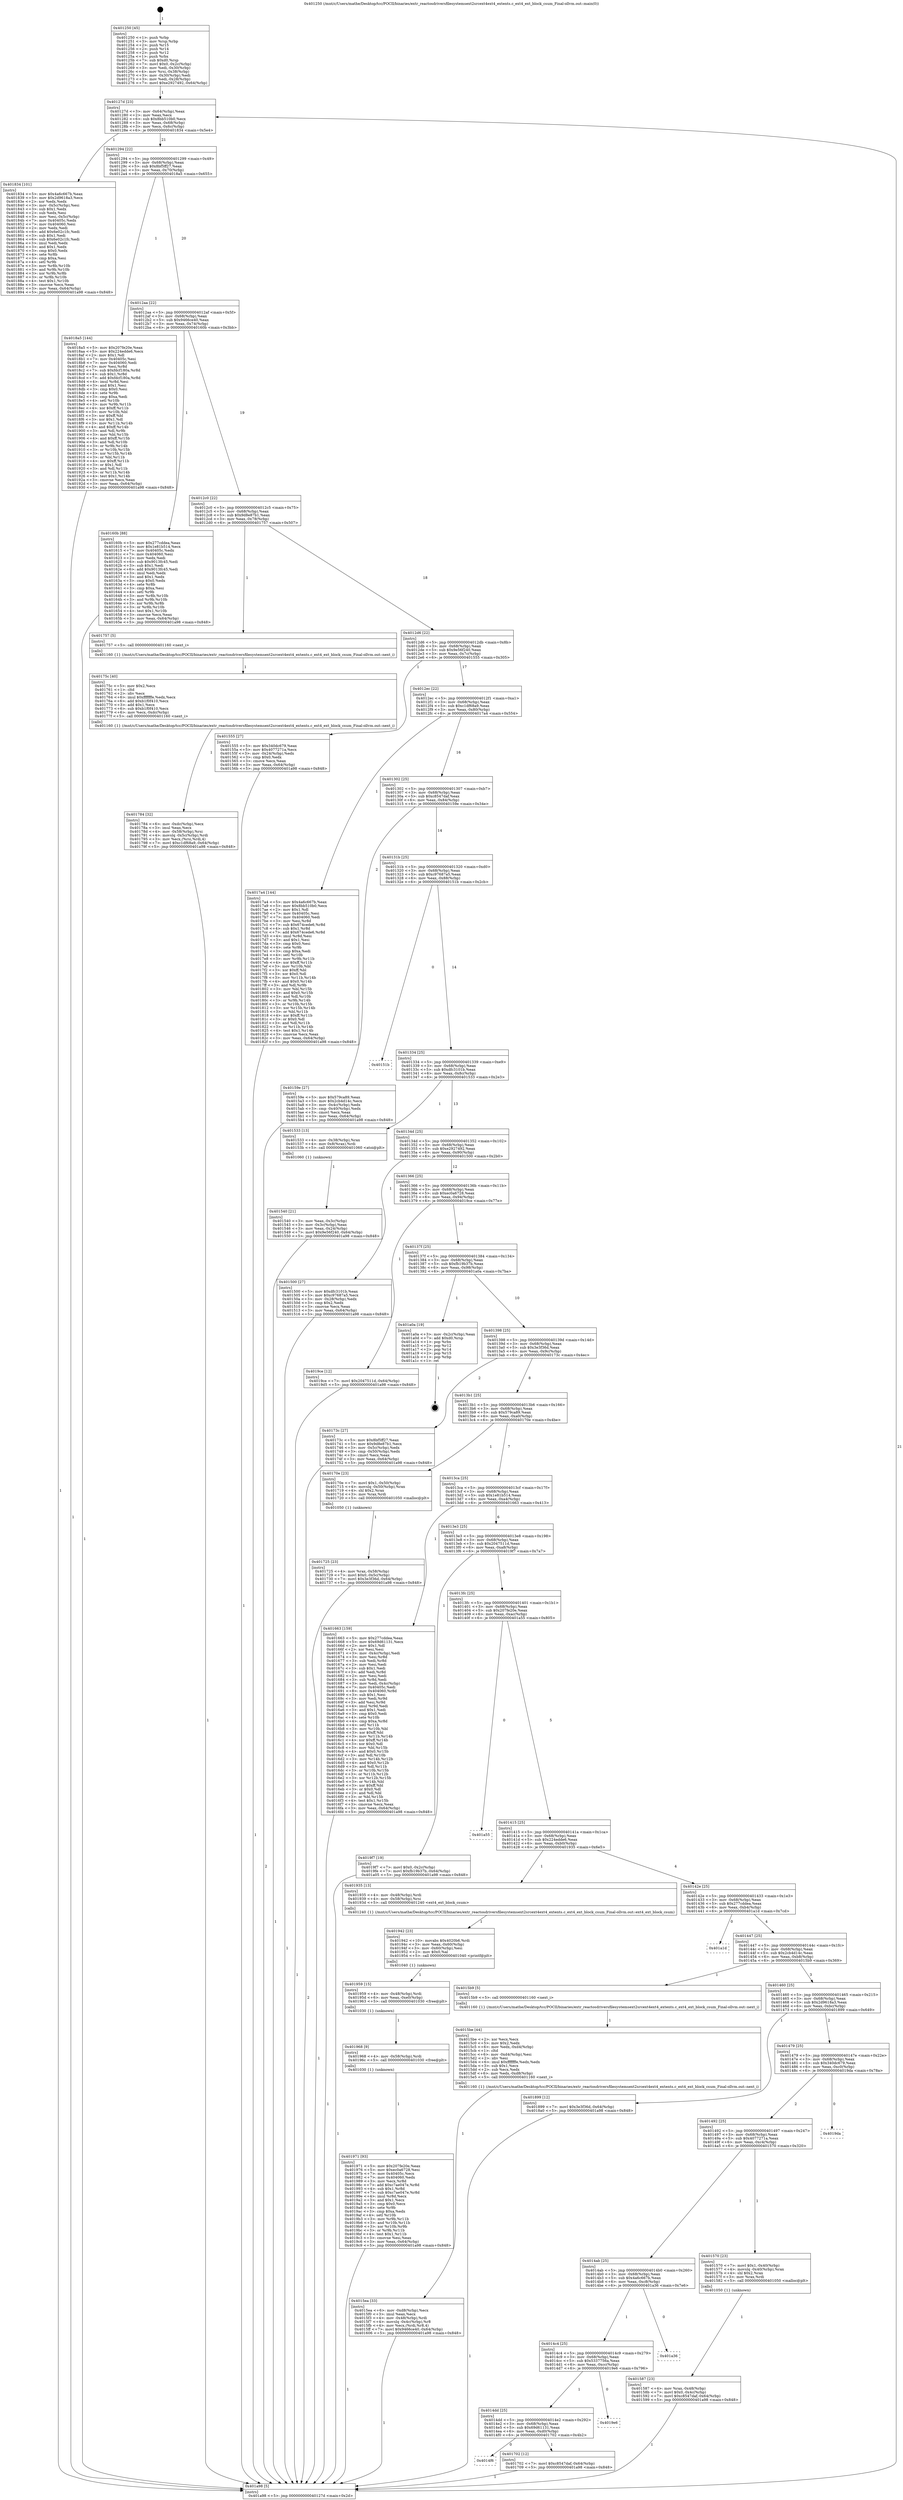 digraph "0x401250" {
  label = "0x401250 (/mnt/c/Users/mathe/Desktop/tcc/POCII/binaries/extr_reactosdriversfilesystemsext2srcext4ext4_extents.c_ext4_ext_block_csum_Final-ollvm.out::main(0))"
  labelloc = "t"
  node[shape=record]

  Entry [label="",width=0.3,height=0.3,shape=circle,fillcolor=black,style=filled]
  "0x40127d" [label="{
     0x40127d [23]\l
     | [instrs]\l
     &nbsp;&nbsp;0x40127d \<+3\>: mov -0x64(%rbp),%eax\l
     &nbsp;&nbsp;0x401280 \<+2\>: mov %eax,%ecx\l
     &nbsp;&nbsp;0x401282 \<+6\>: sub $0x8bb510b0,%ecx\l
     &nbsp;&nbsp;0x401288 \<+3\>: mov %eax,-0x68(%rbp)\l
     &nbsp;&nbsp;0x40128b \<+3\>: mov %ecx,-0x6c(%rbp)\l
     &nbsp;&nbsp;0x40128e \<+6\>: je 0000000000401834 \<main+0x5e4\>\l
  }"]
  "0x401834" [label="{
     0x401834 [101]\l
     | [instrs]\l
     &nbsp;&nbsp;0x401834 \<+5\>: mov $0x4a6c667b,%eax\l
     &nbsp;&nbsp;0x401839 \<+5\>: mov $0x2d9618a3,%ecx\l
     &nbsp;&nbsp;0x40183e \<+2\>: xor %edx,%edx\l
     &nbsp;&nbsp;0x401840 \<+3\>: mov -0x5c(%rbp),%esi\l
     &nbsp;&nbsp;0x401843 \<+3\>: sub $0x1,%edx\l
     &nbsp;&nbsp;0x401846 \<+2\>: sub %edx,%esi\l
     &nbsp;&nbsp;0x401848 \<+3\>: mov %esi,-0x5c(%rbp)\l
     &nbsp;&nbsp;0x40184b \<+7\>: mov 0x40405c,%edx\l
     &nbsp;&nbsp;0x401852 \<+7\>: mov 0x404060,%esi\l
     &nbsp;&nbsp;0x401859 \<+2\>: mov %edx,%edi\l
     &nbsp;&nbsp;0x40185b \<+6\>: add $0x6e02c1fc,%edi\l
     &nbsp;&nbsp;0x401861 \<+3\>: sub $0x1,%edi\l
     &nbsp;&nbsp;0x401864 \<+6\>: sub $0x6e02c1fc,%edi\l
     &nbsp;&nbsp;0x40186a \<+3\>: imul %edi,%edx\l
     &nbsp;&nbsp;0x40186d \<+3\>: and $0x1,%edx\l
     &nbsp;&nbsp;0x401870 \<+3\>: cmp $0x0,%edx\l
     &nbsp;&nbsp;0x401873 \<+4\>: sete %r8b\l
     &nbsp;&nbsp;0x401877 \<+3\>: cmp $0xa,%esi\l
     &nbsp;&nbsp;0x40187a \<+4\>: setl %r9b\l
     &nbsp;&nbsp;0x40187e \<+3\>: mov %r8b,%r10b\l
     &nbsp;&nbsp;0x401881 \<+3\>: and %r9b,%r10b\l
     &nbsp;&nbsp;0x401884 \<+3\>: xor %r9b,%r8b\l
     &nbsp;&nbsp;0x401887 \<+3\>: or %r8b,%r10b\l
     &nbsp;&nbsp;0x40188a \<+4\>: test $0x1,%r10b\l
     &nbsp;&nbsp;0x40188e \<+3\>: cmovne %ecx,%eax\l
     &nbsp;&nbsp;0x401891 \<+3\>: mov %eax,-0x64(%rbp)\l
     &nbsp;&nbsp;0x401894 \<+5\>: jmp 0000000000401a98 \<main+0x848\>\l
  }"]
  "0x401294" [label="{
     0x401294 [22]\l
     | [instrs]\l
     &nbsp;&nbsp;0x401294 \<+5\>: jmp 0000000000401299 \<main+0x49\>\l
     &nbsp;&nbsp;0x401299 \<+3\>: mov -0x68(%rbp),%eax\l
     &nbsp;&nbsp;0x40129c \<+5\>: sub $0x8bf5ff27,%eax\l
     &nbsp;&nbsp;0x4012a1 \<+3\>: mov %eax,-0x70(%rbp)\l
     &nbsp;&nbsp;0x4012a4 \<+6\>: je 00000000004018a5 \<main+0x655\>\l
  }"]
  Exit [label="",width=0.3,height=0.3,shape=circle,fillcolor=black,style=filled,peripheries=2]
  "0x4018a5" [label="{
     0x4018a5 [144]\l
     | [instrs]\l
     &nbsp;&nbsp;0x4018a5 \<+5\>: mov $0x207fe20e,%eax\l
     &nbsp;&nbsp;0x4018aa \<+5\>: mov $0x224edde6,%ecx\l
     &nbsp;&nbsp;0x4018af \<+2\>: mov $0x1,%dl\l
     &nbsp;&nbsp;0x4018b1 \<+7\>: mov 0x40405c,%esi\l
     &nbsp;&nbsp;0x4018b8 \<+7\>: mov 0x404060,%edi\l
     &nbsp;&nbsp;0x4018bf \<+3\>: mov %esi,%r8d\l
     &nbsp;&nbsp;0x4018c2 \<+7\>: sub $0xfdcf180a,%r8d\l
     &nbsp;&nbsp;0x4018c9 \<+4\>: sub $0x1,%r8d\l
     &nbsp;&nbsp;0x4018cd \<+7\>: add $0xfdcf180a,%r8d\l
     &nbsp;&nbsp;0x4018d4 \<+4\>: imul %r8d,%esi\l
     &nbsp;&nbsp;0x4018d8 \<+3\>: and $0x1,%esi\l
     &nbsp;&nbsp;0x4018db \<+3\>: cmp $0x0,%esi\l
     &nbsp;&nbsp;0x4018de \<+4\>: sete %r9b\l
     &nbsp;&nbsp;0x4018e2 \<+3\>: cmp $0xa,%edi\l
     &nbsp;&nbsp;0x4018e5 \<+4\>: setl %r10b\l
     &nbsp;&nbsp;0x4018e9 \<+3\>: mov %r9b,%r11b\l
     &nbsp;&nbsp;0x4018ec \<+4\>: xor $0xff,%r11b\l
     &nbsp;&nbsp;0x4018f0 \<+3\>: mov %r10b,%bl\l
     &nbsp;&nbsp;0x4018f3 \<+3\>: xor $0xff,%bl\l
     &nbsp;&nbsp;0x4018f6 \<+3\>: xor $0x1,%dl\l
     &nbsp;&nbsp;0x4018f9 \<+3\>: mov %r11b,%r14b\l
     &nbsp;&nbsp;0x4018fc \<+4\>: and $0xff,%r14b\l
     &nbsp;&nbsp;0x401900 \<+3\>: and %dl,%r9b\l
     &nbsp;&nbsp;0x401903 \<+3\>: mov %bl,%r15b\l
     &nbsp;&nbsp;0x401906 \<+4\>: and $0xff,%r15b\l
     &nbsp;&nbsp;0x40190a \<+3\>: and %dl,%r10b\l
     &nbsp;&nbsp;0x40190d \<+3\>: or %r9b,%r14b\l
     &nbsp;&nbsp;0x401910 \<+3\>: or %r10b,%r15b\l
     &nbsp;&nbsp;0x401913 \<+3\>: xor %r15b,%r14b\l
     &nbsp;&nbsp;0x401916 \<+3\>: or %bl,%r11b\l
     &nbsp;&nbsp;0x401919 \<+4\>: xor $0xff,%r11b\l
     &nbsp;&nbsp;0x40191d \<+3\>: or $0x1,%dl\l
     &nbsp;&nbsp;0x401920 \<+3\>: and %dl,%r11b\l
     &nbsp;&nbsp;0x401923 \<+3\>: or %r11b,%r14b\l
     &nbsp;&nbsp;0x401926 \<+4\>: test $0x1,%r14b\l
     &nbsp;&nbsp;0x40192a \<+3\>: cmovne %ecx,%eax\l
     &nbsp;&nbsp;0x40192d \<+3\>: mov %eax,-0x64(%rbp)\l
     &nbsp;&nbsp;0x401930 \<+5\>: jmp 0000000000401a98 \<main+0x848\>\l
  }"]
  "0x4012aa" [label="{
     0x4012aa [22]\l
     | [instrs]\l
     &nbsp;&nbsp;0x4012aa \<+5\>: jmp 00000000004012af \<main+0x5f\>\l
     &nbsp;&nbsp;0x4012af \<+3\>: mov -0x68(%rbp),%eax\l
     &nbsp;&nbsp;0x4012b2 \<+5\>: sub $0x9466ce40,%eax\l
     &nbsp;&nbsp;0x4012b7 \<+3\>: mov %eax,-0x74(%rbp)\l
     &nbsp;&nbsp;0x4012ba \<+6\>: je 000000000040160b \<main+0x3bb\>\l
  }"]
  "0x401971" [label="{
     0x401971 [93]\l
     | [instrs]\l
     &nbsp;&nbsp;0x401971 \<+5\>: mov $0x207fe20e,%eax\l
     &nbsp;&nbsp;0x401976 \<+5\>: mov $0xec0a6728,%esi\l
     &nbsp;&nbsp;0x40197b \<+7\>: mov 0x40405c,%ecx\l
     &nbsp;&nbsp;0x401982 \<+7\>: mov 0x404060,%edx\l
     &nbsp;&nbsp;0x401989 \<+3\>: mov %ecx,%r8d\l
     &nbsp;&nbsp;0x40198c \<+7\>: add $0xc7ae047e,%r8d\l
     &nbsp;&nbsp;0x401993 \<+4\>: sub $0x1,%r8d\l
     &nbsp;&nbsp;0x401997 \<+7\>: sub $0xc7ae047e,%r8d\l
     &nbsp;&nbsp;0x40199e \<+4\>: imul %r8d,%ecx\l
     &nbsp;&nbsp;0x4019a2 \<+3\>: and $0x1,%ecx\l
     &nbsp;&nbsp;0x4019a5 \<+3\>: cmp $0x0,%ecx\l
     &nbsp;&nbsp;0x4019a8 \<+4\>: sete %r9b\l
     &nbsp;&nbsp;0x4019ac \<+3\>: cmp $0xa,%edx\l
     &nbsp;&nbsp;0x4019af \<+4\>: setl %r10b\l
     &nbsp;&nbsp;0x4019b3 \<+3\>: mov %r9b,%r11b\l
     &nbsp;&nbsp;0x4019b6 \<+3\>: and %r10b,%r11b\l
     &nbsp;&nbsp;0x4019b9 \<+3\>: xor %r10b,%r9b\l
     &nbsp;&nbsp;0x4019bc \<+3\>: or %r9b,%r11b\l
     &nbsp;&nbsp;0x4019bf \<+4\>: test $0x1,%r11b\l
     &nbsp;&nbsp;0x4019c3 \<+3\>: cmovne %esi,%eax\l
     &nbsp;&nbsp;0x4019c6 \<+3\>: mov %eax,-0x64(%rbp)\l
     &nbsp;&nbsp;0x4019c9 \<+5\>: jmp 0000000000401a98 \<main+0x848\>\l
  }"]
  "0x40160b" [label="{
     0x40160b [88]\l
     | [instrs]\l
     &nbsp;&nbsp;0x40160b \<+5\>: mov $0x277cddea,%eax\l
     &nbsp;&nbsp;0x401610 \<+5\>: mov $0x1e81b514,%ecx\l
     &nbsp;&nbsp;0x401615 \<+7\>: mov 0x40405c,%edx\l
     &nbsp;&nbsp;0x40161c \<+7\>: mov 0x404060,%esi\l
     &nbsp;&nbsp;0x401623 \<+2\>: mov %edx,%edi\l
     &nbsp;&nbsp;0x401625 \<+6\>: sub $0x9013fc45,%edi\l
     &nbsp;&nbsp;0x40162b \<+3\>: sub $0x1,%edi\l
     &nbsp;&nbsp;0x40162e \<+6\>: add $0x9013fc45,%edi\l
     &nbsp;&nbsp;0x401634 \<+3\>: imul %edi,%edx\l
     &nbsp;&nbsp;0x401637 \<+3\>: and $0x1,%edx\l
     &nbsp;&nbsp;0x40163a \<+3\>: cmp $0x0,%edx\l
     &nbsp;&nbsp;0x40163d \<+4\>: sete %r8b\l
     &nbsp;&nbsp;0x401641 \<+3\>: cmp $0xa,%esi\l
     &nbsp;&nbsp;0x401644 \<+4\>: setl %r9b\l
     &nbsp;&nbsp;0x401648 \<+3\>: mov %r8b,%r10b\l
     &nbsp;&nbsp;0x40164b \<+3\>: and %r9b,%r10b\l
     &nbsp;&nbsp;0x40164e \<+3\>: xor %r9b,%r8b\l
     &nbsp;&nbsp;0x401651 \<+3\>: or %r8b,%r10b\l
     &nbsp;&nbsp;0x401654 \<+4\>: test $0x1,%r10b\l
     &nbsp;&nbsp;0x401658 \<+3\>: cmovne %ecx,%eax\l
     &nbsp;&nbsp;0x40165b \<+3\>: mov %eax,-0x64(%rbp)\l
     &nbsp;&nbsp;0x40165e \<+5\>: jmp 0000000000401a98 \<main+0x848\>\l
  }"]
  "0x4012c0" [label="{
     0x4012c0 [22]\l
     | [instrs]\l
     &nbsp;&nbsp;0x4012c0 \<+5\>: jmp 00000000004012c5 \<main+0x75\>\l
     &nbsp;&nbsp;0x4012c5 \<+3\>: mov -0x68(%rbp),%eax\l
     &nbsp;&nbsp;0x4012c8 \<+5\>: sub $0x9d8e87b1,%eax\l
     &nbsp;&nbsp;0x4012cd \<+3\>: mov %eax,-0x78(%rbp)\l
     &nbsp;&nbsp;0x4012d0 \<+6\>: je 0000000000401757 \<main+0x507\>\l
  }"]
  "0x401968" [label="{
     0x401968 [9]\l
     | [instrs]\l
     &nbsp;&nbsp;0x401968 \<+4\>: mov -0x58(%rbp),%rdi\l
     &nbsp;&nbsp;0x40196c \<+5\>: call 0000000000401030 \<free@plt\>\l
     | [calls]\l
     &nbsp;&nbsp;0x401030 \{1\} (unknown)\l
  }"]
  "0x401757" [label="{
     0x401757 [5]\l
     | [instrs]\l
     &nbsp;&nbsp;0x401757 \<+5\>: call 0000000000401160 \<next_i\>\l
     | [calls]\l
     &nbsp;&nbsp;0x401160 \{1\} (/mnt/c/Users/mathe/Desktop/tcc/POCII/binaries/extr_reactosdriversfilesystemsext2srcext4ext4_extents.c_ext4_ext_block_csum_Final-ollvm.out::next_i)\l
  }"]
  "0x4012d6" [label="{
     0x4012d6 [22]\l
     | [instrs]\l
     &nbsp;&nbsp;0x4012d6 \<+5\>: jmp 00000000004012db \<main+0x8b\>\l
     &nbsp;&nbsp;0x4012db \<+3\>: mov -0x68(%rbp),%eax\l
     &nbsp;&nbsp;0x4012de \<+5\>: sub $0x9e56f240,%eax\l
     &nbsp;&nbsp;0x4012e3 \<+3\>: mov %eax,-0x7c(%rbp)\l
     &nbsp;&nbsp;0x4012e6 \<+6\>: je 0000000000401555 \<main+0x305\>\l
  }"]
  "0x401959" [label="{
     0x401959 [15]\l
     | [instrs]\l
     &nbsp;&nbsp;0x401959 \<+4\>: mov -0x48(%rbp),%rdi\l
     &nbsp;&nbsp;0x40195d \<+6\>: mov %eax,-0xe0(%rbp)\l
     &nbsp;&nbsp;0x401963 \<+5\>: call 0000000000401030 \<free@plt\>\l
     | [calls]\l
     &nbsp;&nbsp;0x401030 \{1\} (unknown)\l
  }"]
  "0x401555" [label="{
     0x401555 [27]\l
     | [instrs]\l
     &nbsp;&nbsp;0x401555 \<+5\>: mov $0x340dc679,%eax\l
     &nbsp;&nbsp;0x40155a \<+5\>: mov $0x4077271a,%ecx\l
     &nbsp;&nbsp;0x40155f \<+3\>: mov -0x24(%rbp),%edx\l
     &nbsp;&nbsp;0x401562 \<+3\>: cmp $0x0,%edx\l
     &nbsp;&nbsp;0x401565 \<+3\>: cmove %ecx,%eax\l
     &nbsp;&nbsp;0x401568 \<+3\>: mov %eax,-0x64(%rbp)\l
     &nbsp;&nbsp;0x40156b \<+5\>: jmp 0000000000401a98 \<main+0x848\>\l
  }"]
  "0x4012ec" [label="{
     0x4012ec [22]\l
     | [instrs]\l
     &nbsp;&nbsp;0x4012ec \<+5\>: jmp 00000000004012f1 \<main+0xa1\>\l
     &nbsp;&nbsp;0x4012f1 \<+3\>: mov -0x68(%rbp),%eax\l
     &nbsp;&nbsp;0x4012f4 \<+5\>: sub $0xc1df68a9,%eax\l
     &nbsp;&nbsp;0x4012f9 \<+3\>: mov %eax,-0x80(%rbp)\l
     &nbsp;&nbsp;0x4012fc \<+6\>: je 00000000004017a4 \<main+0x554\>\l
  }"]
  "0x401942" [label="{
     0x401942 [23]\l
     | [instrs]\l
     &nbsp;&nbsp;0x401942 \<+10\>: movabs $0x4020b6,%rdi\l
     &nbsp;&nbsp;0x40194c \<+3\>: mov %eax,-0x60(%rbp)\l
     &nbsp;&nbsp;0x40194f \<+3\>: mov -0x60(%rbp),%esi\l
     &nbsp;&nbsp;0x401952 \<+2\>: mov $0x0,%al\l
     &nbsp;&nbsp;0x401954 \<+5\>: call 0000000000401040 \<printf@plt\>\l
     | [calls]\l
     &nbsp;&nbsp;0x401040 \{1\} (unknown)\l
  }"]
  "0x4017a4" [label="{
     0x4017a4 [144]\l
     | [instrs]\l
     &nbsp;&nbsp;0x4017a4 \<+5\>: mov $0x4a6c667b,%eax\l
     &nbsp;&nbsp;0x4017a9 \<+5\>: mov $0x8bb510b0,%ecx\l
     &nbsp;&nbsp;0x4017ae \<+2\>: mov $0x1,%dl\l
     &nbsp;&nbsp;0x4017b0 \<+7\>: mov 0x40405c,%esi\l
     &nbsp;&nbsp;0x4017b7 \<+7\>: mov 0x404060,%edi\l
     &nbsp;&nbsp;0x4017be \<+3\>: mov %esi,%r8d\l
     &nbsp;&nbsp;0x4017c1 \<+7\>: sub $0x674cede6,%r8d\l
     &nbsp;&nbsp;0x4017c8 \<+4\>: sub $0x1,%r8d\l
     &nbsp;&nbsp;0x4017cc \<+7\>: add $0x674cede6,%r8d\l
     &nbsp;&nbsp;0x4017d3 \<+4\>: imul %r8d,%esi\l
     &nbsp;&nbsp;0x4017d7 \<+3\>: and $0x1,%esi\l
     &nbsp;&nbsp;0x4017da \<+3\>: cmp $0x0,%esi\l
     &nbsp;&nbsp;0x4017dd \<+4\>: sete %r9b\l
     &nbsp;&nbsp;0x4017e1 \<+3\>: cmp $0xa,%edi\l
     &nbsp;&nbsp;0x4017e4 \<+4\>: setl %r10b\l
     &nbsp;&nbsp;0x4017e8 \<+3\>: mov %r9b,%r11b\l
     &nbsp;&nbsp;0x4017eb \<+4\>: xor $0xff,%r11b\l
     &nbsp;&nbsp;0x4017ef \<+3\>: mov %r10b,%bl\l
     &nbsp;&nbsp;0x4017f2 \<+3\>: xor $0xff,%bl\l
     &nbsp;&nbsp;0x4017f5 \<+3\>: xor $0x0,%dl\l
     &nbsp;&nbsp;0x4017f8 \<+3\>: mov %r11b,%r14b\l
     &nbsp;&nbsp;0x4017fb \<+4\>: and $0x0,%r14b\l
     &nbsp;&nbsp;0x4017ff \<+3\>: and %dl,%r9b\l
     &nbsp;&nbsp;0x401802 \<+3\>: mov %bl,%r15b\l
     &nbsp;&nbsp;0x401805 \<+4\>: and $0x0,%r15b\l
     &nbsp;&nbsp;0x401809 \<+3\>: and %dl,%r10b\l
     &nbsp;&nbsp;0x40180c \<+3\>: or %r9b,%r14b\l
     &nbsp;&nbsp;0x40180f \<+3\>: or %r10b,%r15b\l
     &nbsp;&nbsp;0x401812 \<+3\>: xor %r15b,%r14b\l
     &nbsp;&nbsp;0x401815 \<+3\>: or %bl,%r11b\l
     &nbsp;&nbsp;0x401818 \<+4\>: xor $0xff,%r11b\l
     &nbsp;&nbsp;0x40181c \<+3\>: or $0x0,%dl\l
     &nbsp;&nbsp;0x40181f \<+3\>: and %dl,%r11b\l
     &nbsp;&nbsp;0x401822 \<+3\>: or %r11b,%r14b\l
     &nbsp;&nbsp;0x401825 \<+4\>: test $0x1,%r14b\l
     &nbsp;&nbsp;0x401829 \<+3\>: cmovne %ecx,%eax\l
     &nbsp;&nbsp;0x40182c \<+3\>: mov %eax,-0x64(%rbp)\l
     &nbsp;&nbsp;0x40182f \<+5\>: jmp 0000000000401a98 \<main+0x848\>\l
  }"]
  "0x401302" [label="{
     0x401302 [25]\l
     | [instrs]\l
     &nbsp;&nbsp;0x401302 \<+5\>: jmp 0000000000401307 \<main+0xb7\>\l
     &nbsp;&nbsp;0x401307 \<+3\>: mov -0x68(%rbp),%eax\l
     &nbsp;&nbsp;0x40130a \<+5\>: sub $0xc8547daf,%eax\l
     &nbsp;&nbsp;0x40130f \<+6\>: mov %eax,-0x84(%rbp)\l
     &nbsp;&nbsp;0x401315 \<+6\>: je 000000000040159e \<main+0x34e\>\l
  }"]
  "0x401784" [label="{
     0x401784 [32]\l
     | [instrs]\l
     &nbsp;&nbsp;0x401784 \<+6\>: mov -0xdc(%rbp),%ecx\l
     &nbsp;&nbsp;0x40178a \<+3\>: imul %eax,%ecx\l
     &nbsp;&nbsp;0x40178d \<+4\>: mov -0x58(%rbp),%rsi\l
     &nbsp;&nbsp;0x401791 \<+4\>: movslq -0x5c(%rbp),%rdi\l
     &nbsp;&nbsp;0x401795 \<+3\>: mov %ecx,(%rsi,%rdi,4)\l
     &nbsp;&nbsp;0x401798 \<+7\>: movl $0xc1df68a9,-0x64(%rbp)\l
     &nbsp;&nbsp;0x40179f \<+5\>: jmp 0000000000401a98 \<main+0x848\>\l
  }"]
  "0x40159e" [label="{
     0x40159e [27]\l
     | [instrs]\l
     &nbsp;&nbsp;0x40159e \<+5\>: mov $0x579ca89,%eax\l
     &nbsp;&nbsp;0x4015a3 \<+5\>: mov $0x2cb4d14c,%ecx\l
     &nbsp;&nbsp;0x4015a8 \<+3\>: mov -0x4c(%rbp),%edx\l
     &nbsp;&nbsp;0x4015ab \<+3\>: cmp -0x40(%rbp),%edx\l
     &nbsp;&nbsp;0x4015ae \<+3\>: cmovl %ecx,%eax\l
     &nbsp;&nbsp;0x4015b1 \<+3\>: mov %eax,-0x64(%rbp)\l
     &nbsp;&nbsp;0x4015b4 \<+5\>: jmp 0000000000401a98 \<main+0x848\>\l
  }"]
  "0x40131b" [label="{
     0x40131b [25]\l
     | [instrs]\l
     &nbsp;&nbsp;0x40131b \<+5\>: jmp 0000000000401320 \<main+0xd0\>\l
     &nbsp;&nbsp;0x401320 \<+3\>: mov -0x68(%rbp),%eax\l
     &nbsp;&nbsp;0x401323 \<+5\>: sub $0xc97687a5,%eax\l
     &nbsp;&nbsp;0x401328 \<+6\>: mov %eax,-0x88(%rbp)\l
     &nbsp;&nbsp;0x40132e \<+6\>: je 000000000040151b \<main+0x2cb\>\l
  }"]
  "0x40175c" [label="{
     0x40175c [40]\l
     | [instrs]\l
     &nbsp;&nbsp;0x40175c \<+5\>: mov $0x2,%ecx\l
     &nbsp;&nbsp;0x401761 \<+1\>: cltd\l
     &nbsp;&nbsp;0x401762 \<+2\>: idiv %ecx\l
     &nbsp;&nbsp;0x401764 \<+6\>: imul $0xfffffffe,%edx,%ecx\l
     &nbsp;&nbsp;0x40176a \<+6\>: add $0xb1f0f410,%ecx\l
     &nbsp;&nbsp;0x401770 \<+3\>: add $0x1,%ecx\l
     &nbsp;&nbsp;0x401773 \<+6\>: sub $0xb1f0f410,%ecx\l
     &nbsp;&nbsp;0x401779 \<+6\>: mov %ecx,-0xdc(%rbp)\l
     &nbsp;&nbsp;0x40177f \<+5\>: call 0000000000401160 \<next_i\>\l
     | [calls]\l
     &nbsp;&nbsp;0x401160 \{1\} (/mnt/c/Users/mathe/Desktop/tcc/POCII/binaries/extr_reactosdriversfilesystemsext2srcext4ext4_extents.c_ext4_ext_block_csum_Final-ollvm.out::next_i)\l
  }"]
  "0x40151b" [label="{
     0x40151b\l
  }", style=dashed]
  "0x401334" [label="{
     0x401334 [25]\l
     | [instrs]\l
     &nbsp;&nbsp;0x401334 \<+5\>: jmp 0000000000401339 \<main+0xe9\>\l
     &nbsp;&nbsp;0x401339 \<+3\>: mov -0x68(%rbp),%eax\l
     &nbsp;&nbsp;0x40133c \<+5\>: sub $0xdfc3101b,%eax\l
     &nbsp;&nbsp;0x401341 \<+6\>: mov %eax,-0x8c(%rbp)\l
     &nbsp;&nbsp;0x401347 \<+6\>: je 0000000000401533 \<main+0x2e3\>\l
  }"]
  "0x401725" [label="{
     0x401725 [23]\l
     | [instrs]\l
     &nbsp;&nbsp;0x401725 \<+4\>: mov %rax,-0x58(%rbp)\l
     &nbsp;&nbsp;0x401729 \<+7\>: movl $0x0,-0x5c(%rbp)\l
     &nbsp;&nbsp;0x401730 \<+7\>: movl $0x3e3f36d,-0x64(%rbp)\l
     &nbsp;&nbsp;0x401737 \<+5\>: jmp 0000000000401a98 \<main+0x848\>\l
  }"]
  "0x401533" [label="{
     0x401533 [13]\l
     | [instrs]\l
     &nbsp;&nbsp;0x401533 \<+4\>: mov -0x38(%rbp),%rax\l
     &nbsp;&nbsp;0x401537 \<+4\>: mov 0x8(%rax),%rdi\l
     &nbsp;&nbsp;0x40153b \<+5\>: call 0000000000401060 \<atoi@plt\>\l
     | [calls]\l
     &nbsp;&nbsp;0x401060 \{1\} (unknown)\l
  }"]
  "0x40134d" [label="{
     0x40134d [25]\l
     | [instrs]\l
     &nbsp;&nbsp;0x40134d \<+5\>: jmp 0000000000401352 \<main+0x102\>\l
     &nbsp;&nbsp;0x401352 \<+3\>: mov -0x68(%rbp),%eax\l
     &nbsp;&nbsp;0x401355 \<+5\>: sub $0xe2927492,%eax\l
     &nbsp;&nbsp;0x40135a \<+6\>: mov %eax,-0x90(%rbp)\l
     &nbsp;&nbsp;0x401360 \<+6\>: je 0000000000401500 \<main+0x2b0\>\l
  }"]
  "0x4014f6" [label="{
     0x4014f6\l
  }", style=dashed]
  "0x401500" [label="{
     0x401500 [27]\l
     | [instrs]\l
     &nbsp;&nbsp;0x401500 \<+5\>: mov $0xdfc3101b,%eax\l
     &nbsp;&nbsp;0x401505 \<+5\>: mov $0xc97687a5,%ecx\l
     &nbsp;&nbsp;0x40150a \<+3\>: mov -0x28(%rbp),%edx\l
     &nbsp;&nbsp;0x40150d \<+3\>: cmp $0x2,%edx\l
     &nbsp;&nbsp;0x401510 \<+3\>: cmovne %ecx,%eax\l
     &nbsp;&nbsp;0x401513 \<+3\>: mov %eax,-0x64(%rbp)\l
     &nbsp;&nbsp;0x401516 \<+5\>: jmp 0000000000401a98 \<main+0x848\>\l
  }"]
  "0x401366" [label="{
     0x401366 [25]\l
     | [instrs]\l
     &nbsp;&nbsp;0x401366 \<+5\>: jmp 000000000040136b \<main+0x11b\>\l
     &nbsp;&nbsp;0x40136b \<+3\>: mov -0x68(%rbp),%eax\l
     &nbsp;&nbsp;0x40136e \<+5\>: sub $0xec0a6728,%eax\l
     &nbsp;&nbsp;0x401373 \<+6\>: mov %eax,-0x94(%rbp)\l
     &nbsp;&nbsp;0x401379 \<+6\>: je 00000000004019ce \<main+0x77e\>\l
  }"]
  "0x401a98" [label="{
     0x401a98 [5]\l
     | [instrs]\l
     &nbsp;&nbsp;0x401a98 \<+5\>: jmp 000000000040127d \<main+0x2d\>\l
  }"]
  "0x401250" [label="{
     0x401250 [45]\l
     | [instrs]\l
     &nbsp;&nbsp;0x401250 \<+1\>: push %rbp\l
     &nbsp;&nbsp;0x401251 \<+3\>: mov %rsp,%rbp\l
     &nbsp;&nbsp;0x401254 \<+2\>: push %r15\l
     &nbsp;&nbsp;0x401256 \<+2\>: push %r14\l
     &nbsp;&nbsp;0x401258 \<+2\>: push %r12\l
     &nbsp;&nbsp;0x40125a \<+1\>: push %rbx\l
     &nbsp;&nbsp;0x40125b \<+7\>: sub $0xd0,%rsp\l
     &nbsp;&nbsp;0x401262 \<+7\>: movl $0x0,-0x2c(%rbp)\l
     &nbsp;&nbsp;0x401269 \<+3\>: mov %edi,-0x30(%rbp)\l
     &nbsp;&nbsp;0x40126c \<+4\>: mov %rsi,-0x38(%rbp)\l
     &nbsp;&nbsp;0x401270 \<+3\>: mov -0x30(%rbp),%edi\l
     &nbsp;&nbsp;0x401273 \<+3\>: mov %edi,-0x28(%rbp)\l
     &nbsp;&nbsp;0x401276 \<+7\>: movl $0xe2927492,-0x64(%rbp)\l
  }"]
  "0x401540" [label="{
     0x401540 [21]\l
     | [instrs]\l
     &nbsp;&nbsp;0x401540 \<+3\>: mov %eax,-0x3c(%rbp)\l
     &nbsp;&nbsp;0x401543 \<+3\>: mov -0x3c(%rbp),%eax\l
     &nbsp;&nbsp;0x401546 \<+3\>: mov %eax,-0x24(%rbp)\l
     &nbsp;&nbsp;0x401549 \<+7\>: movl $0x9e56f240,-0x64(%rbp)\l
     &nbsp;&nbsp;0x401550 \<+5\>: jmp 0000000000401a98 \<main+0x848\>\l
  }"]
  "0x401702" [label="{
     0x401702 [12]\l
     | [instrs]\l
     &nbsp;&nbsp;0x401702 \<+7\>: movl $0xc8547daf,-0x64(%rbp)\l
     &nbsp;&nbsp;0x401709 \<+5\>: jmp 0000000000401a98 \<main+0x848\>\l
  }"]
  "0x4019ce" [label="{
     0x4019ce [12]\l
     | [instrs]\l
     &nbsp;&nbsp;0x4019ce \<+7\>: movl $0x2047511d,-0x64(%rbp)\l
     &nbsp;&nbsp;0x4019d5 \<+5\>: jmp 0000000000401a98 \<main+0x848\>\l
  }"]
  "0x40137f" [label="{
     0x40137f [25]\l
     | [instrs]\l
     &nbsp;&nbsp;0x40137f \<+5\>: jmp 0000000000401384 \<main+0x134\>\l
     &nbsp;&nbsp;0x401384 \<+3\>: mov -0x68(%rbp),%eax\l
     &nbsp;&nbsp;0x401387 \<+5\>: sub $0xfb19b37b,%eax\l
     &nbsp;&nbsp;0x40138c \<+6\>: mov %eax,-0x98(%rbp)\l
     &nbsp;&nbsp;0x401392 \<+6\>: je 0000000000401a0a \<main+0x7ba\>\l
  }"]
  "0x4014dd" [label="{
     0x4014dd [25]\l
     | [instrs]\l
     &nbsp;&nbsp;0x4014dd \<+5\>: jmp 00000000004014e2 \<main+0x292\>\l
     &nbsp;&nbsp;0x4014e2 \<+3\>: mov -0x68(%rbp),%eax\l
     &nbsp;&nbsp;0x4014e5 \<+5\>: sub $0x69d61131,%eax\l
     &nbsp;&nbsp;0x4014ea \<+6\>: mov %eax,-0xd0(%rbp)\l
     &nbsp;&nbsp;0x4014f0 \<+6\>: je 0000000000401702 \<main+0x4b2\>\l
  }"]
  "0x401a0a" [label="{
     0x401a0a [19]\l
     | [instrs]\l
     &nbsp;&nbsp;0x401a0a \<+3\>: mov -0x2c(%rbp),%eax\l
     &nbsp;&nbsp;0x401a0d \<+7\>: add $0xd0,%rsp\l
     &nbsp;&nbsp;0x401a14 \<+1\>: pop %rbx\l
     &nbsp;&nbsp;0x401a15 \<+2\>: pop %r12\l
     &nbsp;&nbsp;0x401a17 \<+2\>: pop %r14\l
     &nbsp;&nbsp;0x401a19 \<+2\>: pop %r15\l
     &nbsp;&nbsp;0x401a1b \<+1\>: pop %rbp\l
     &nbsp;&nbsp;0x401a1c \<+1\>: ret\l
  }"]
  "0x401398" [label="{
     0x401398 [25]\l
     | [instrs]\l
     &nbsp;&nbsp;0x401398 \<+5\>: jmp 000000000040139d \<main+0x14d\>\l
     &nbsp;&nbsp;0x40139d \<+3\>: mov -0x68(%rbp),%eax\l
     &nbsp;&nbsp;0x4013a0 \<+5\>: sub $0x3e3f36d,%eax\l
     &nbsp;&nbsp;0x4013a5 \<+6\>: mov %eax,-0x9c(%rbp)\l
     &nbsp;&nbsp;0x4013ab \<+6\>: je 000000000040173c \<main+0x4ec\>\l
  }"]
  "0x4019e6" [label="{
     0x4019e6\l
  }", style=dashed]
  "0x40173c" [label="{
     0x40173c [27]\l
     | [instrs]\l
     &nbsp;&nbsp;0x40173c \<+5\>: mov $0x8bf5ff27,%eax\l
     &nbsp;&nbsp;0x401741 \<+5\>: mov $0x9d8e87b1,%ecx\l
     &nbsp;&nbsp;0x401746 \<+3\>: mov -0x5c(%rbp),%edx\l
     &nbsp;&nbsp;0x401749 \<+3\>: cmp -0x50(%rbp),%edx\l
     &nbsp;&nbsp;0x40174c \<+3\>: cmovl %ecx,%eax\l
     &nbsp;&nbsp;0x40174f \<+3\>: mov %eax,-0x64(%rbp)\l
     &nbsp;&nbsp;0x401752 \<+5\>: jmp 0000000000401a98 \<main+0x848\>\l
  }"]
  "0x4013b1" [label="{
     0x4013b1 [25]\l
     | [instrs]\l
     &nbsp;&nbsp;0x4013b1 \<+5\>: jmp 00000000004013b6 \<main+0x166\>\l
     &nbsp;&nbsp;0x4013b6 \<+3\>: mov -0x68(%rbp),%eax\l
     &nbsp;&nbsp;0x4013b9 \<+5\>: sub $0x579ca89,%eax\l
     &nbsp;&nbsp;0x4013be \<+6\>: mov %eax,-0xa0(%rbp)\l
     &nbsp;&nbsp;0x4013c4 \<+6\>: je 000000000040170e \<main+0x4be\>\l
  }"]
  "0x4014c4" [label="{
     0x4014c4 [25]\l
     | [instrs]\l
     &nbsp;&nbsp;0x4014c4 \<+5\>: jmp 00000000004014c9 \<main+0x279\>\l
     &nbsp;&nbsp;0x4014c9 \<+3\>: mov -0x68(%rbp),%eax\l
     &nbsp;&nbsp;0x4014cc \<+5\>: sub $0x5337756a,%eax\l
     &nbsp;&nbsp;0x4014d1 \<+6\>: mov %eax,-0xcc(%rbp)\l
     &nbsp;&nbsp;0x4014d7 \<+6\>: je 00000000004019e6 \<main+0x796\>\l
  }"]
  "0x40170e" [label="{
     0x40170e [23]\l
     | [instrs]\l
     &nbsp;&nbsp;0x40170e \<+7\>: movl $0x1,-0x50(%rbp)\l
     &nbsp;&nbsp;0x401715 \<+4\>: movslq -0x50(%rbp),%rax\l
     &nbsp;&nbsp;0x401719 \<+4\>: shl $0x2,%rax\l
     &nbsp;&nbsp;0x40171d \<+3\>: mov %rax,%rdi\l
     &nbsp;&nbsp;0x401720 \<+5\>: call 0000000000401050 \<malloc@plt\>\l
     | [calls]\l
     &nbsp;&nbsp;0x401050 \{1\} (unknown)\l
  }"]
  "0x4013ca" [label="{
     0x4013ca [25]\l
     | [instrs]\l
     &nbsp;&nbsp;0x4013ca \<+5\>: jmp 00000000004013cf \<main+0x17f\>\l
     &nbsp;&nbsp;0x4013cf \<+3\>: mov -0x68(%rbp),%eax\l
     &nbsp;&nbsp;0x4013d2 \<+5\>: sub $0x1e81b514,%eax\l
     &nbsp;&nbsp;0x4013d7 \<+6\>: mov %eax,-0xa4(%rbp)\l
     &nbsp;&nbsp;0x4013dd \<+6\>: je 0000000000401663 \<main+0x413\>\l
  }"]
  "0x401a36" [label="{
     0x401a36\l
  }", style=dashed]
  "0x401663" [label="{
     0x401663 [159]\l
     | [instrs]\l
     &nbsp;&nbsp;0x401663 \<+5\>: mov $0x277cddea,%eax\l
     &nbsp;&nbsp;0x401668 \<+5\>: mov $0x69d61131,%ecx\l
     &nbsp;&nbsp;0x40166d \<+2\>: mov $0x1,%dl\l
     &nbsp;&nbsp;0x40166f \<+2\>: xor %esi,%esi\l
     &nbsp;&nbsp;0x401671 \<+3\>: mov -0x4c(%rbp),%edi\l
     &nbsp;&nbsp;0x401674 \<+3\>: mov %esi,%r8d\l
     &nbsp;&nbsp;0x401677 \<+3\>: sub %edi,%r8d\l
     &nbsp;&nbsp;0x40167a \<+2\>: mov %esi,%edi\l
     &nbsp;&nbsp;0x40167c \<+3\>: sub $0x1,%edi\l
     &nbsp;&nbsp;0x40167f \<+3\>: add %edi,%r8d\l
     &nbsp;&nbsp;0x401682 \<+2\>: mov %esi,%edi\l
     &nbsp;&nbsp;0x401684 \<+3\>: sub %r8d,%edi\l
     &nbsp;&nbsp;0x401687 \<+3\>: mov %edi,-0x4c(%rbp)\l
     &nbsp;&nbsp;0x40168a \<+7\>: mov 0x40405c,%edi\l
     &nbsp;&nbsp;0x401691 \<+8\>: mov 0x404060,%r8d\l
     &nbsp;&nbsp;0x401699 \<+3\>: sub $0x1,%esi\l
     &nbsp;&nbsp;0x40169c \<+3\>: mov %edi,%r9d\l
     &nbsp;&nbsp;0x40169f \<+3\>: add %esi,%r9d\l
     &nbsp;&nbsp;0x4016a2 \<+4\>: imul %r9d,%edi\l
     &nbsp;&nbsp;0x4016a6 \<+3\>: and $0x1,%edi\l
     &nbsp;&nbsp;0x4016a9 \<+3\>: cmp $0x0,%edi\l
     &nbsp;&nbsp;0x4016ac \<+4\>: sete %r10b\l
     &nbsp;&nbsp;0x4016b0 \<+4\>: cmp $0xa,%r8d\l
     &nbsp;&nbsp;0x4016b4 \<+4\>: setl %r11b\l
     &nbsp;&nbsp;0x4016b8 \<+3\>: mov %r10b,%bl\l
     &nbsp;&nbsp;0x4016bb \<+3\>: xor $0xff,%bl\l
     &nbsp;&nbsp;0x4016be \<+3\>: mov %r11b,%r14b\l
     &nbsp;&nbsp;0x4016c1 \<+4\>: xor $0xff,%r14b\l
     &nbsp;&nbsp;0x4016c5 \<+3\>: xor $0x0,%dl\l
     &nbsp;&nbsp;0x4016c8 \<+3\>: mov %bl,%r15b\l
     &nbsp;&nbsp;0x4016cb \<+4\>: and $0x0,%r15b\l
     &nbsp;&nbsp;0x4016cf \<+3\>: and %dl,%r10b\l
     &nbsp;&nbsp;0x4016d2 \<+3\>: mov %r14b,%r12b\l
     &nbsp;&nbsp;0x4016d5 \<+4\>: and $0x0,%r12b\l
     &nbsp;&nbsp;0x4016d9 \<+3\>: and %dl,%r11b\l
     &nbsp;&nbsp;0x4016dc \<+3\>: or %r10b,%r15b\l
     &nbsp;&nbsp;0x4016df \<+3\>: or %r11b,%r12b\l
     &nbsp;&nbsp;0x4016e2 \<+3\>: xor %r12b,%r15b\l
     &nbsp;&nbsp;0x4016e5 \<+3\>: or %r14b,%bl\l
     &nbsp;&nbsp;0x4016e8 \<+3\>: xor $0xff,%bl\l
     &nbsp;&nbsp;0x4016eb \<+3\>: or $0x0,%dl\l
     &nbsp;&nbsp;0x4016ee \<+2\>: and %dl,%bl\l
     &nbsp;&nbsp;0x4016f0 \<+3\>: or %bl,%r15b\l
     &nbsp;&nbsp;0x4016f3 \<+4\>: test $0x1,%r15b\l
     &nbsp;&nbsp;0x4016f7 \<+3\>: cmovne %ecx,%eax\l
     &nbsp;&nbsp;0x4016fa \<+3\>: mov %eax,-0x64(%rbp)\l
     &nbsp;&nbsp;0x4016fd \<+5\>: jmp 0000000000401a98 \<main+0x848\>\l
  }"]
  "0x4013e3" [label="{
     0x4013e3 [25]\l
     | [instrs]\l
     &nbsp;&nbsp;0x4013e3 \<+5\>: jmp 00000000004013e8 \<main+0x198\>\l
     &nbsp;&nbsp;0x4013e8 \<+3\>: mov -0x68(%rbp),%eax\l
     &nbsp;&nbsp;0x4013eb \<+5\>: sub $0x2047511d,%eax\l
     &nbsp;&nbsp;0x4013f0 \<+6\>: mov %eax,-0xa8(%rbp)\l
     &nbsp;&nbsp;0x4013f6 \<+6\>: je 00000000004019f7 \<main+0x7a7\>\l
  }"]
  "0x4015ea" [label="{
     0x4015ea [33]\l
     | [instrs]\l
     &nbsp;&nbsp;0x4015ea \<+6\>: mov -0xd8(%rbp),%ecx\l
     &nbsp;&nbsp;0x4015f0 \<+3\>: imul %eax,%ecx\l
     &nbsp;&nbsp;0x4015f3 \<+4\>: mov -0x48(%rbp),%rdi\l
     &nbsp;&nbsp;0x4015f7 \<+4\>: movslq -0x4c(%rbp),%r8\l
     &nbsp;&nbsp;0x4015fb \<+4\>: mov %ecx,(%rdi,%r8,4)\l
     &nbsp;&nbsp;0x4015ff \<+7\>: movl $0x9466ce40,-0x64(%rbp)\l
     &nbsp;&nbsp;0x401606 \<+5\>: jmp 0000000000401a98 \<main+0x848\>\l
  }"]
  "0x4019f7" [label="{
     0x4019f7 [19]\l
     | [instrs]\l
     &nbsp;&nbsp;0x4019f7 \<+7\>: movl $0x0,-0x2c(%rbp)\l
     &nbsp;&nbsp;0x4019fe \<+7\>: movl $0xfb19b37b,-0x64(%rbp)\l
     &nbsp;&nbsp;0x401a05 \<+5\>: jmp 0000000000401a98 \<main+0x848\>\l
  }"]
  "0x4013fc" [label="{
     0x4013fc [25]\l
     | [instrs]\l
     &nbsp;&nbsp;0x4013fc \<+5\>: jmp 0000000000401401 \<main+0x1b1\>\l
     &nbsp;&nbsp;0x401401 \<+3\>: mov -0x68(%rbp),%eax\l
     &nbsp;&nbsp;0x401404 \<+5\>: sub $0x207fe20e,%eax\l
     &nbsp;&nbsp;0x401409 \<+6\>: mov %eax,-0xac(%rbp)\l
     &nbsp;&nbsp;0x40140f \<+6\>: je 0000000000401a55 \<main+0x805\>\l
  }"]
  "0x4015be" [label="{
     0x4015be [44]\l
     | [instrs]\l
     &nbsp;&nbsp;0x4015be \<+2\>: xor %ecx,%ecx\l
     &nbsp;&nbsp;0x4015c0 \<+5\>: mov $0x2,%edx\l
     &nbsp;&nbsp;0x4015c5 \<+6\>: mov %edx,-0xd4(%rbp)\l
     &nbsp;&nbsp;0x4015cb \<+1\>: cltd\l
     &nbsp;&nbsp;0x4015cc \<+6\>: mov -0xd4(%rbp),%esi\l
     &nbsp;&nbsp;0x4015d2 \<+2\>: idiv %esi\l
     &nbsp;&nbsp;0x4015d4 \<+6\>: imul $0xfffffffe,%edx,%edx\l
     &nbsp;&nbsp;0x4015da \<+3\>: sub $0x1,%ecx\l
     &nbsp;&nbsp;0x4015dd \<+2\>: sub %ecx,%edx\l
     &nbsp;&nbsp;0x4015df \<+6\>: mov %edx,-0xd8(%rbp)\l
     &nbsp;&nbsp;0x4015e5 \<+5\>: call 0000000000401160 \<next_i\>\l
     | [calls]\l
     &nbsp;&nbsp;0x401160 \{1\} (/mnt/c/Users/mathe/Desktop/tcc/POCII/binaries/extr_reactosdriversfilesystemsext2srcext4ext4_extents.c_ext4_ext_block_csum_Final-ollvm.out::next_i)\l
  }"]
  "0x401a55" [label="{
     0x401a55\l
  }", style=dashed]
  "0x401415" [label="{
     0x401415 [25]\l
     | [instrs]\l
     &nbsp;&nbsp;0x401415 \<+5\>: jmp 000000000040141a \<main+0x1ca\>\l
     &nbsp;&nbsp;0x40141a \<+3\>: mov -0x68(%rbp),%eax\l
     &nbsp;&nbsp;0x40141d \<+5\>: sub $0x224edde6,%eax\l
     &nbsp;&nbsp;0x401422 \<+6\>: mov %eax,-0xb0(%rbp)\l
     &nbsp;&nbsp;0x401428 \<+6\>: je 0000000000401935 \<main+0x6e5\>\l
  }"]
  "0x401587" [label="{
     0x401587 [23]\l
     | [instrs]\l
     &nbsp;&nbsp;0x401587 \<+4\>: mov %rax,-0x48(%rbp)\l
     &nbsp;&nbsp;0x40158b \<+7\>: movl $0x0,-0x4c(%rbp)\l
     &nbsp;&nbsp;0x401592 \<+7\>: movl $0xc8547daf,-0x64(%rbp)\l
     &nbsp;&nbsp;0x401599 \<+5\>: jmp 0000000000401a98 \<main+0x848\>\l
  }"]
  "0x401935" [label="{
     0x401935 [13]\l
     | [instrs]\l
     &nbsp;&nbsp;0x401935 \<+4\>: mov -0x48(%rbp),%rdi\l
     &nbsp;&nbsp;0x401939 \<+4\>: mov -0x58(%rbp),%rsi\l
     &nbsp;&nbsp;0x40193d \<+5\>: call 0000000000401240 \<ext4_ext_block_csum\>\l
     | [calls]\l
     &nbsp;&nbsp;0x401240 \{1\} (/mnt/c/Users/mathe/Desktop/tcc/POCII/binaries/extr_reactosdriversfilesystemsext2srcext4ext4_extents.c_ext4_ext_block_csum_Final-ollvm.out::ext4_ext_block_csum)\l
  }"]
  "0x40142e" [label="{
     0x40142e [25]\l
     | [instrs]\l
     &nbsp;&nbsp;0x40142e \<+5\>: jmp 0000000000401433 \<main+0x1e3\>\l
     &nbsp;&nbsp;0x401433 \<+3\>: mov -0x68(%rbp),%eax\l
     &nbsp;&nbsp;0x401436 \<+5\>: sub $0x277cddea,%eax\l
     &nbsp;&nbsp;0x40143b \<+6\>: mov %eax,-0xb4(%rbp)\l
     &nbsp;&nbsp;0x401441 \<+6\>: je 0000000000401a1d \<main+0x7cd\>\l
  }"]
  "0x4014ab" [label="{
     0x4014ab [25]\l
     | [instrs]\l
     &nbsp;&nbsp;0x4014ab \<+5\>: jmp 00000000004014b0 \<main+0x260\>\l
     &nbsp;&nbsp;0x4014b0 \<+3\>: mov -0x68(%rbp),%eax\l
     &nbsp;&nbsp;0x4014b3 \<+5\>: sub $0x4a6c667b,%eax\l
     &nbsp;&nbsp;0x4014b8 \<+6\>: mov %eax,-0xc8(%rbp)\l
     &nbsp;&nbsp;0x4014be \<+6\>: je 0000000000401a36 \<main+0x7e6\>\l
  }"]
  "0x401a1d" [label="{
     0x401a1d\l
  }", style=dashed]
  "0x401447" [label="{
     0x401447 [25]\l
     | [instrs]\l
     &nbsp;&nbsp;0x401447 \<+5\>: jmp 000000000040144c \<main+0x1fc\>\l
     &nbsp;&nbsp;0x40144c \<+3\>: mov -0x68(%rbp),%eax\l
     &nbsp;&nbsp;0x40144f \<+5\>: sub $0x2cb4d14c,%eax\l
     &nbsp;&nbsp;0x401454 \<+6\>: mov %eax,-0xb8(%rbp)\l
     &nbsp;&nbsp;0x40145a \<+6\>: je 00000000004015b9 \<main+0x369\>\l
  }"]
  "0x401570" [label="{
     0x401570 [23]\l
     | [instrs]\l
     &nbsp;&nbsp;0x401570 \<+7\>: movl $0x1,-0x40(%rbp)\l
     &nbsp;&nbsp;0x401577 \<+4\>: movslq -0x40(%rbp),%rax\l
     &nbsp;&nbsp;0x40157b \<+4\>: shl $0x2,%rax\l
     &nbsp;&nbsp;0x40157f \<+3\>: mov %rax,%rdi\l
     &nbsp;&nbsp;0x401582 \<+5\>: call 0000000000401050 \<malloc@plt\>\l
     | [calls]\l
     &nbsp;&nbsp;0x401050 \{1\} (unknown)\l
  }"]
  "0x4015b9" [label="{
     0x4015b9 [5]\l
     | [instrs]\l
     &nbsp;&nbsp;0x4015b9 \<+5\>: call 0000000000401160 \<next_i\>\l
     | [calls]\l
     &nbsp;&nbsp;0x401160 \{1\} (/mnt/c/Users/mathe/Desktop/tcc/POCII/binaries/extr_reactosdriversfilesystemsext2srcext4ext4_extents.c_ext4_ext_block_csum_Final-ollvm.out::next_i)\l
  }"]
  "0x401460" [label="{
     0x401460 [25]\l
     | [instrs]\l
     &nbsp;&nbsp;0x401460 \<+5\>: jmp 0000000000401465 \<main+0x215\>\l
     &nbsp;&nbsp;0x401465 \<+3\>: mov -0x68(%rbp),%eax\l
     &nbsp;&nbsp;0x401468 \<+5\>: sub $0x2d9618a3,%eax\l
     &nbsp;&nbsp;0x40146d \<+6\>: mov %eax,-0xbc(%rbp)\l
     &nbsp;&nbsp;0x401473 \<+6\>: je 0000000000401899 \<main+0x649\>\l
  }"]
  "0x401492" [label="{
     0x401492 [25]\l
     | [instrs]\l
     &nbsp;&nbsp;0x401492 \<+5\>: jmp 0000000000401497 \<main+0x247\>\l
     &nbsp;&nbsp;0x401497 \<+3\>: mov -0x68(%rbp),%eax\l
     &nbsp;&nbsp;0x40149a \<+5\>: sub $0x4077271a,%eax\l
     &nbsp;&nbsp;0x40149f \<+6\>: mov %eax,-0xc4(%rbp)\l
     &nbsp;&nbsp;0x4014a5 \<+6\>: je 0000000000401570 \<main+0x320\>\l
  }"]
  "0x401899" [label="{
     0x401899 [12]\l
     | [instrs]\l
     &nbsp;&nbsp;0x401899 \<+7\>: movl $0x3e3f36d,-0x64(%rbp)\l
     &nbsp;&nbsp;0x4018a0 \<+5\>: jmp 0000000000401a98 \<main+0x848\>\l
  }"]
  "0x401479" [label="{
     0x401479 [25]\l
     | [instrs]\l
     &nbsp;&nbsp;0x401479 \<+5\>: jmp 000000000040147e \<main+0x22e\>\l
     &nbsp;&nbsp;0x40147e \<+3\>: mov -0x68(%rbp),%eax\l
     &nbsp;&nbsp;0x401481 \<+5\>: sub $0x340dc679,%eax\l
     &nbsp;&nbsp;0x401486 \<+6\>: mov %eax,-0xc0(%rbp)\l
     &nbsp;&nbsp;0x40148c \<+6\>: je 00000000004019da \<main+0x78a\>\l
  }"]
  "0x4019da" [label="{
     0x4019da\l
  }", style=dashed]
  Entry -> "0x401250" [label=" 1"]
  "0x40127d" -> "0x401834" [label=" 1"]
  "0x40127d" -> "0x401294" [label=" 21"]
  "0x401a0a" -> Exit [label=" 1"]
  "0x401294" -> "0x4018a5" [label=" 1"]
  "0x401294" -> "0x4012aa" [label=" 20"]
  "0x4019f7" -> "0x401a98" [label=" 1"]
  "0x4012aa" -> "0x40160b" [label=" 1"]
  "0x4012aa" -> "0x4012c0" [label=" 19"]
  "0x4019ce" -> "0x401a98" [label=" 1"]
  "0x4012c0" -> "0x401757" [label=" 1"]
  "0x4012c0" -> "0x4012d6" [label=" 18"]
  "0x401971" -> "0x401a98" [label=" 1"]
  "0x4012d6" -> "0x401555" [label=" 1"]
  "0x4012d6" -> "0x4012ec" [label=" 17"]
  "0x401968" -> "0x401971" [label=" 1"]
  "0x4012ec" -> "0x4017a4" [label=" 1"]
  "0x4012ec" -> "0x401302" [label=" 16"]
  "0x401959" -> "0x401968" [label=" 1"]
  "0x401302" -> "0x40159e" [label=" 2"]
  "0x401302" -> "0x40131b" [label=" 14"]
  "0x401942" -> "0x401959" [label=" 1"]
  "0x40131b" -> "0x40151b" [label=" 0"]
  "0x40131b" -> "0x401334" [label=" 14"]
  "0x401935" -> "0x401942" [label=" 1"]
  "0x401334" -> "0x401533" [label=" 1"]
  "0x401334" -> "0x40134d" [label=" 13"]
  "0x4018a5" -> "0x401a98" [label=" 1"]
  "0x40134d" -> "0x401500" [label=" 1"]
  "0x40134d" -> "0x401366" [label=" 12"]
  "0x401500" -> "0x401a98" [label=" 1"]
  "0x401250" -> "0x40127d" [label=" 1"]
  "0x401a98" -> "0x40127d" [label=" 21"]
  "0x401533" -> "0x401540" [label=" 1"]
  "0x401540" -> "0x401a98" [label=" 1"]
  "0x401555" -> "0x401a98" [label=" 1"]
  "0x401899" -> "0x401a98" [label=" 1"]
  "0x401366" -> "0x4019ce" [label=" 1"]
  "0x401366" -> "0x40137f" [label=" 11"]
  "0x401834" -> "0x401a98" [label=" 1"]
  "0x40137f" -> "0x401a0a" [label=" 1"]
  "0x40137f" -> "0x401398" [label=" 10"]
  "0x401784" -> "0x401a98" [label=" 1"]
  "0x401398" -> "0x40173c" [label=" 2"]
  "0x401398" -> "0x4013b1" [label=" 8"]
  "0x40175c" -> "0x401784" [label=" 1"]
  "0x4013b1" -> "0x40170e" [label=" 1"]
  "0x4013b1" -> "0x4013ca" [label=" 7"]
  "0x40173c" -> "0x401a98" [label=" 2"]
  "0x4013ca" -> "0x401663" [label=" 1"]
  "0x4013ca" -> "0x4013e3" [label=" 6"]
  "0x401725" -> "0x401a98" [label=" 1"]
  "0x4013e3" -> "0x4019f7" [label=" 1"]
  "0x4013e3" -> "0x4013fc" [label=" 5"]
  "0x401702" -> "0x401a98" [label=" 1"]
  "0x4013fc" -> "0x401a55" [label=" 0"]
  "0x4013fc" -> "0x401415" [label=" 5"]
  "0x4014dd" -> "0x4014f6" [label=" 0"]
  "0x401415" -> "0x401935" [label=" 1"]
  "0x401415" -> "0x40142e" [label=" 4"]
  "0x4014dd" -> "0x401702" [label=" 1"]
  "0x40142e" -> "0x401a1d" [label=" 0"]
  "0x40142e" -> "0x401447" [label=" 4"]
  "0x4017a4" -> "0x401a98" [label=" 1"]
  "0x401447" -> "0x4015b9" [label=" 1"]
  "0x401447" -> "0x401460" [label=" 3"]
  "0x4014c4" -> "0x4014dd" [label=" 1"]
  "0x401460" -> "0x401899" [label=" 1"]
  "0x401460" -> "0x401479" [label=" 2"]
  "0x401757" -> "0x40175c" [label=" 1"]
  "0x401479" -> "0x4019da" [label=" 0"]
  "0x401479" -> "0x401492" [label=" 2"]
  "0x4014c4" -> "0x4019e6" [label=" 0"]
  "0x401492" -> "0x401570" [label=" 1"]
  "0x401492" -> "0x4014ab" [label=" 1"]
  "0x401570" -> "0x401587" [label=" 1"]
  "0x401587" -> "0x401a98" [label=" 1"]
  "0x40159e" -> "0x401a98" [label=" 2"]
  "0x4015b9" -> "0x4015be" [label=" 1"]
  "0x4015be" -> "0x4015ea" [label=" 1"]
  "0x4015ea" -> "0x401a98" [label=" 1"]
  "0x40160b" -> "0x401a98" [label=" 1"]
  "0x401663" -> "0x401a98" [label=" 1"]
  "0x40170e" -> "0x401725" [label=" 1"]
  "0x4014ab" -> "0x401a36" [label=" 0"]
  "0x4014ab" -> "0x4014c4" [label=" 1"]
}
